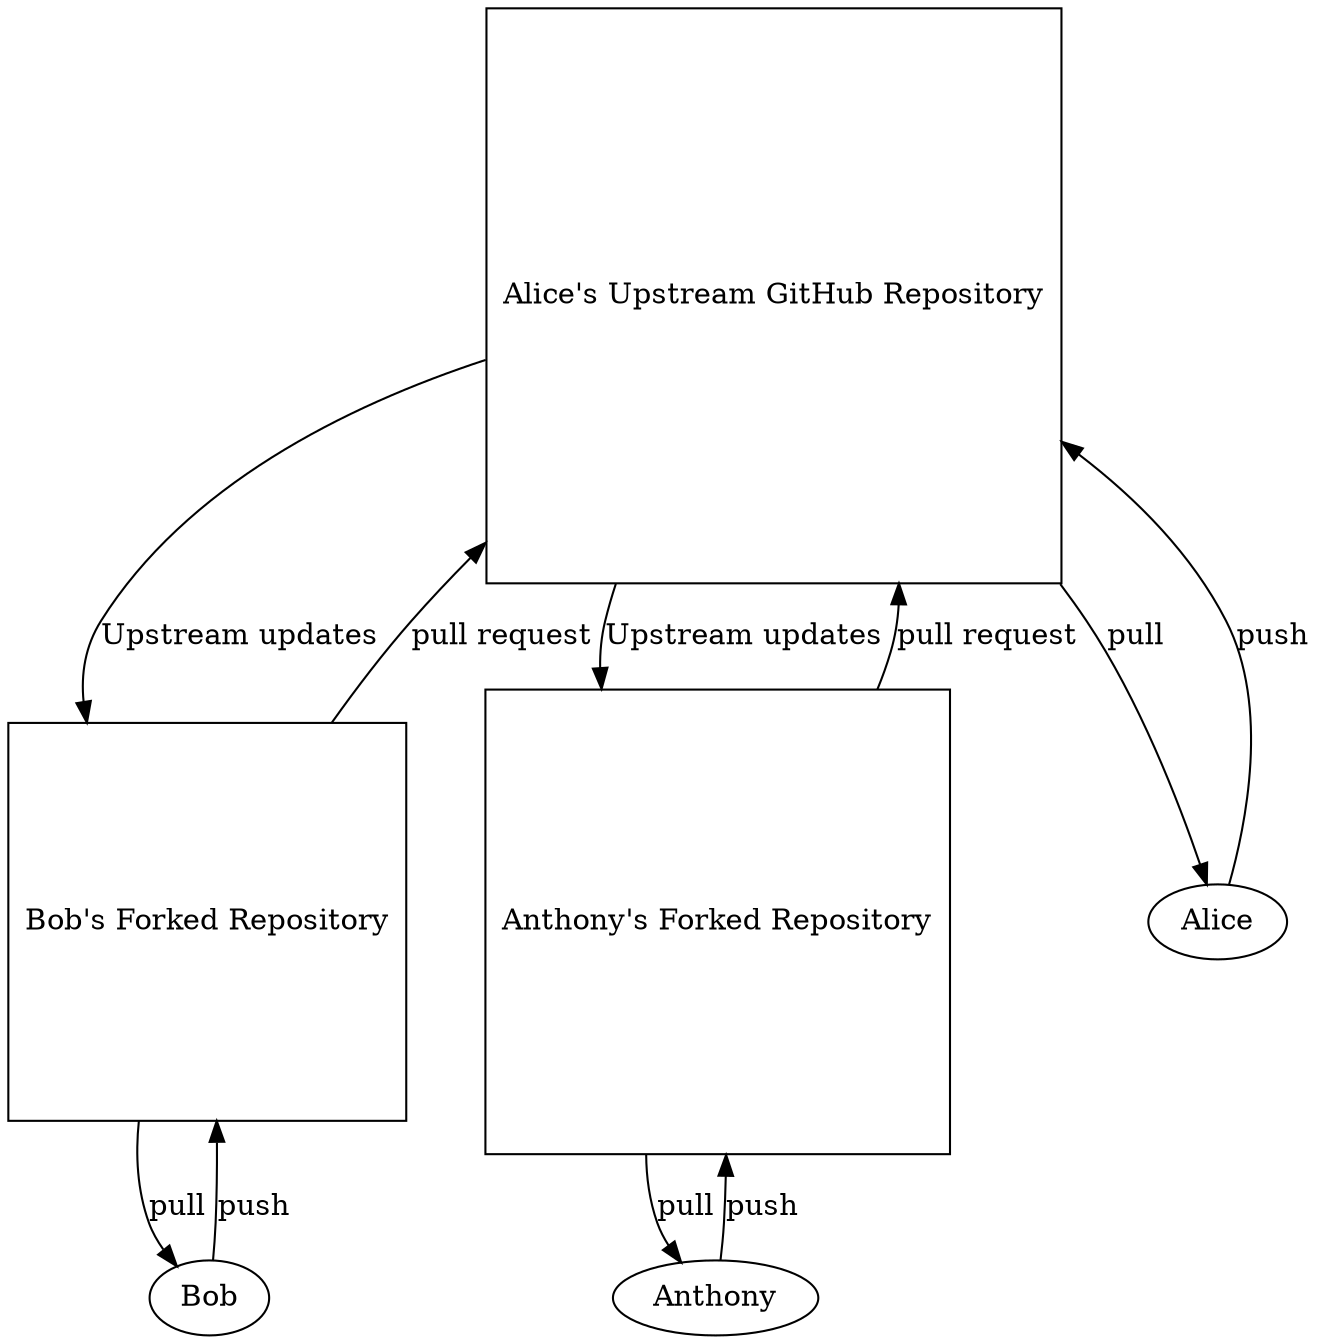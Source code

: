 digraph fork {
    Repo [label="Alice's Upstream GitHub Repository", shape="square"]
    BobRepo [label="Bob's Forked Repository", shape="square"]
    AnthonyRepo [label="Anthony's Forked Repository", shape="square"]

    Alice -> Repo [label="push"]
    Repo -> Alice [label="pull"]

    Bob -> BobRepo [label="push"]
    BobRepo -> Bob [label="pull"]
    BobRepo -> Repo [label="pull request"]
    Repo -> BobRepo [label="Upstream updates"]

    Anthony -> AnthonyRepo [label="push"]
    AnthonyRepo -> Anthony [label="pull"]
    AnthonyRepo -> Repo [label="pull request"]
    Repo -> AnthonyRepo [label="Upstream updates"]
}